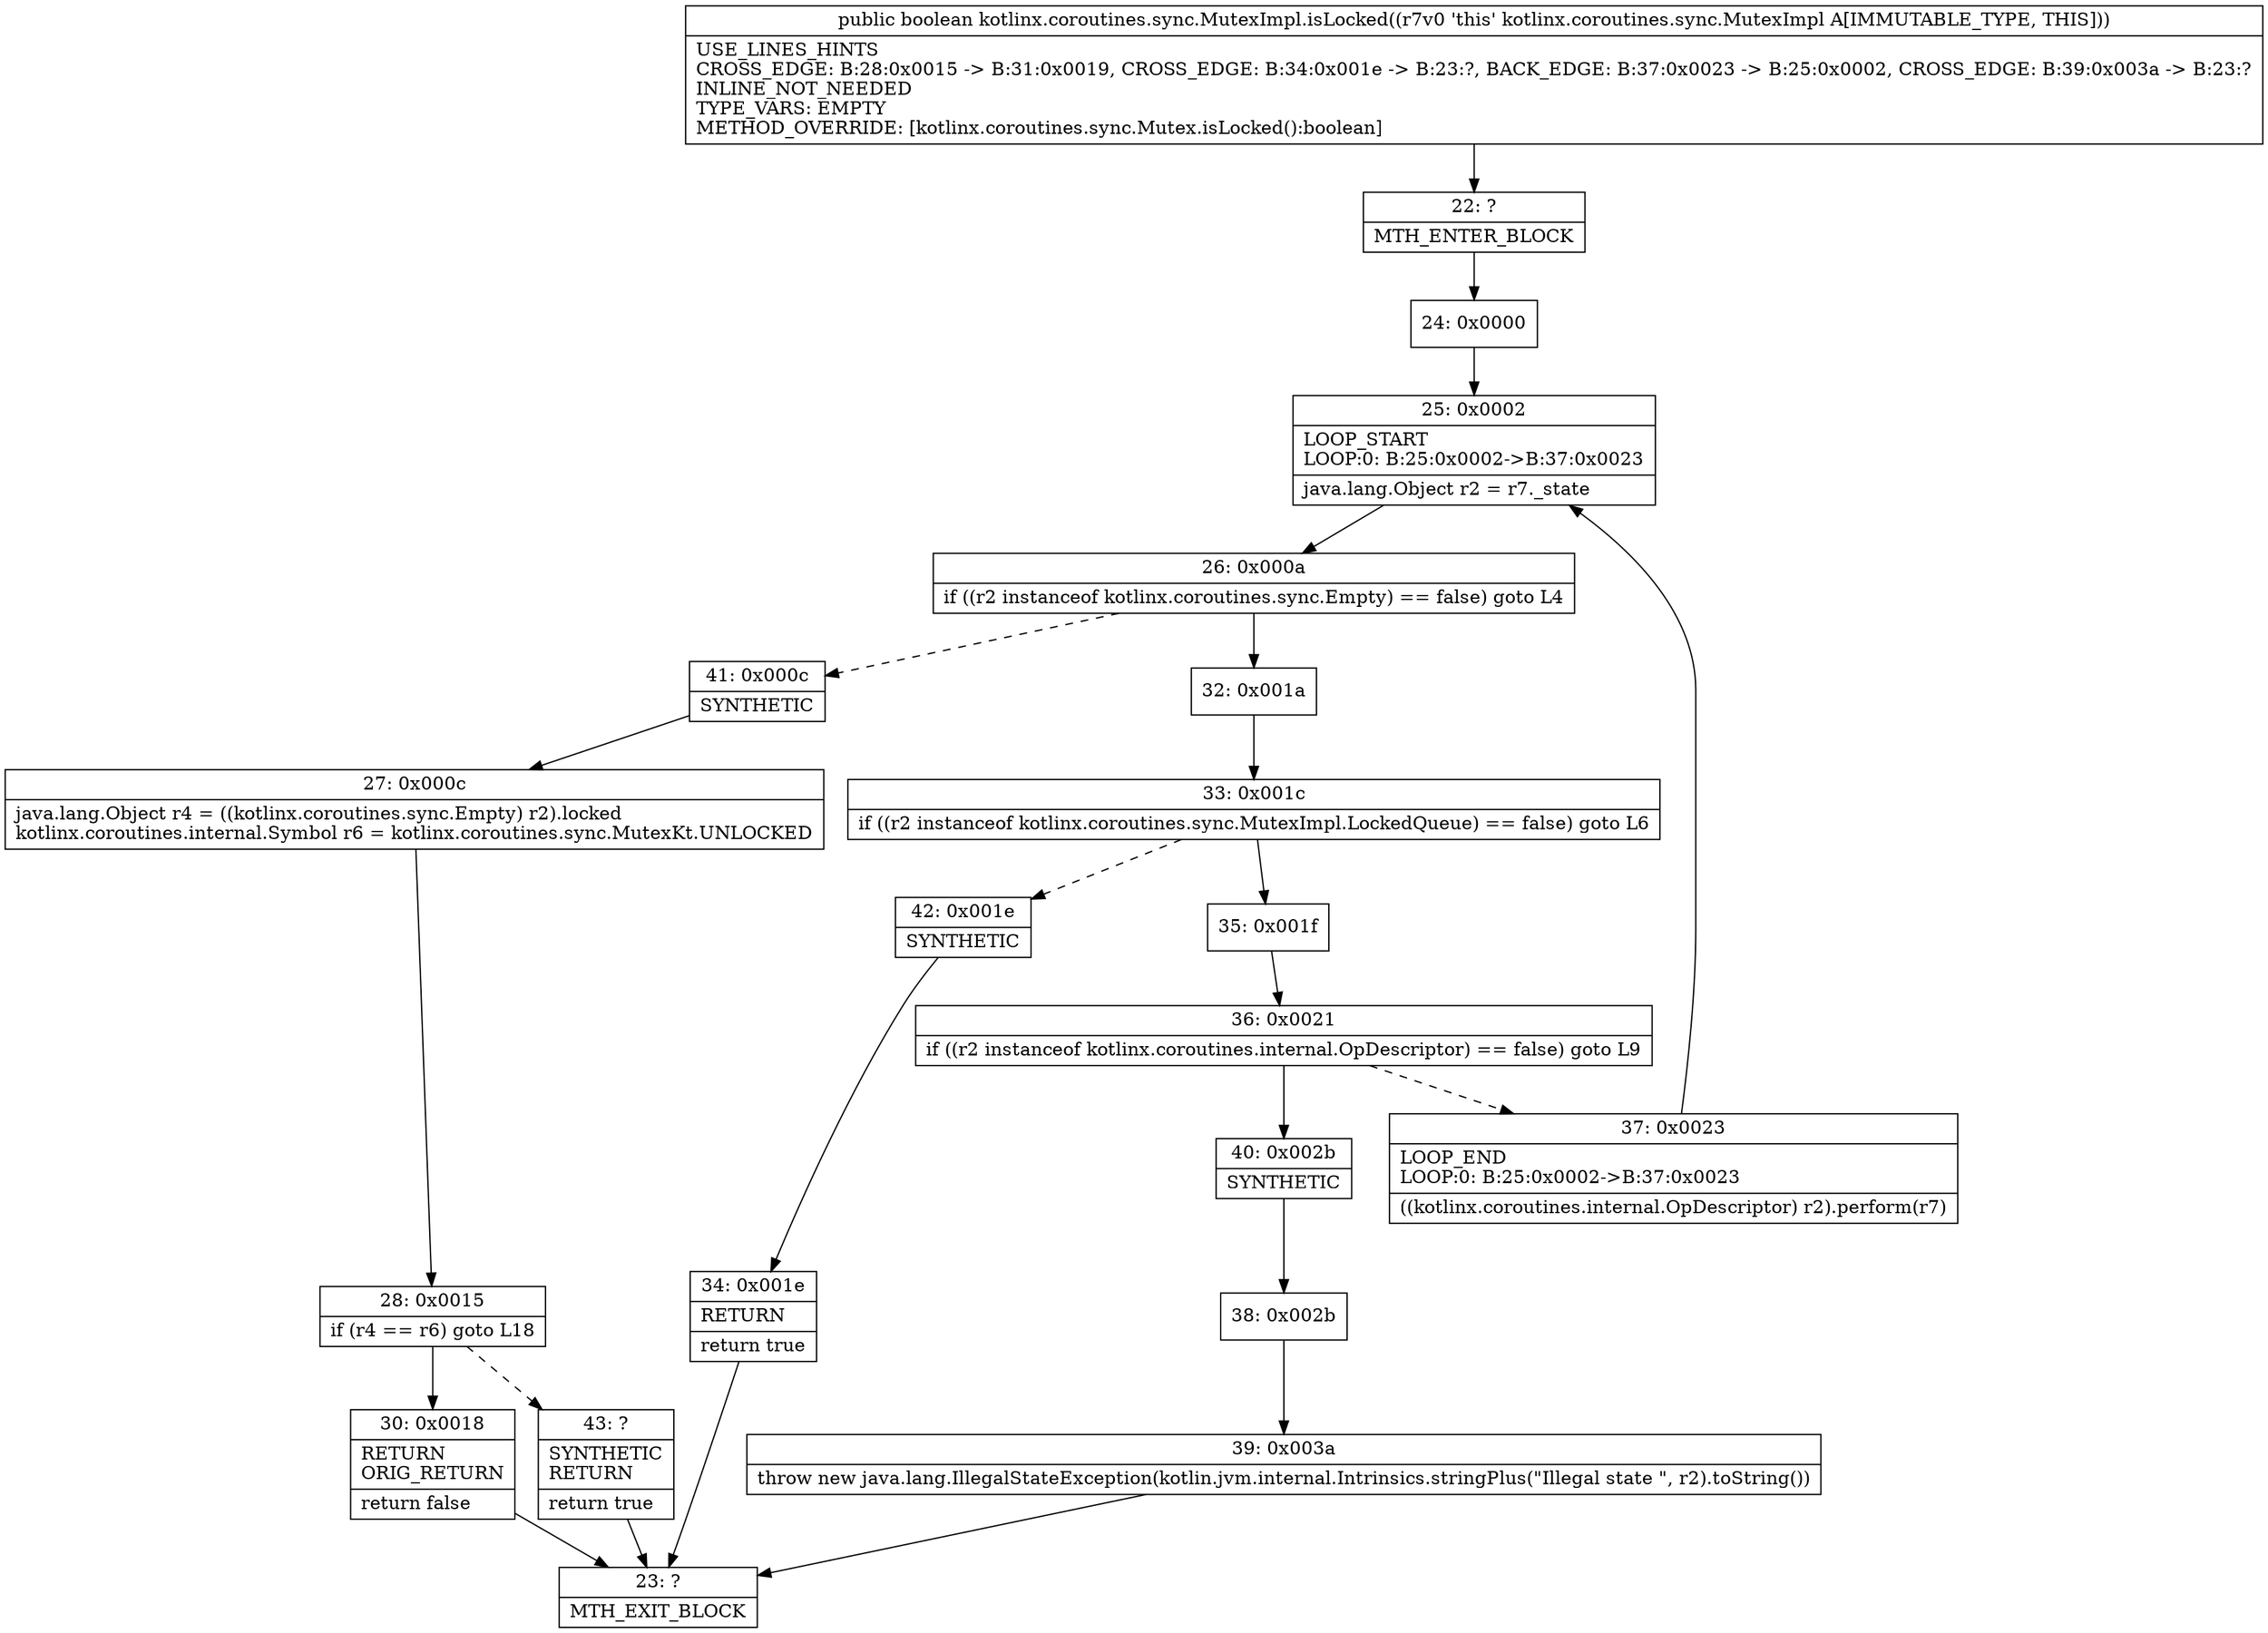digraph "CFG forkotlinx.coroutines.sync.MutexImpl.isLocked()Z" {
Node_22 [shape=record,label="{22\:\ ?|MTH_ENTER_BLOCK\l}"];
Node_24 [shape=record,label="{24\:\ 0x0000}"];
Node_25 [shape=record,label="{25\:\ 0x0002|LOOP_START\lLOOP:0: B:25:0x0002\-\>B:37:0x0023\l|java.lang.Object r2 = r7._state\l}"];
Node_26 [shape=record,label="{26\:\ 0x000a|if ((r2 instanceof kotlinx.coroutines.sync.Empty) == false) goto L4\l}"];
Node_32 [shape=record,label="{32\:\ 0x001a}"];
Node_33 [shape=record,label="{33\:\ 0x001c|if ((r2 instanceof kotlinx.coroutines.sync.MutexImpl.LockedQueue) == false) goto L6\l}"];
Node_35 [shape=record,label="{35\:\ 0x001f}"];
Node_36 [shape=record,label="{36\:\ 0x0021|if ((r2 instanceof kotlinx.coroutines.internal.OpDescriptor) == false) goto L9\l}"];
Node_37 [shape=record,label="{37\:\ 0x0023|LOOP_END\lLOOP:0: B:25:0x0002\-\>B:37:0x0023\l|((kotlinx.coroutines.internal.OpDescriptor) r2).perform(r7)\l}"];
Node_40 [shape=record,label="{40\:\ 0x002b|SYNTHETIC\l}"];
Node_38 [shape=record,label="{38\:\ 0x002b}"];
Node_39 [shape=record,label="{39\:\ 0x003a|throw new java.lang.IllegalStateException(kotlin.jvm.internal.Intrinsics.stringPlus(\"Illegal state \", r2).toString())\l}"];
Node_23 [shape=record,label="{23\:\ ?|MTH_EXIT_BLOCK\l}"];
Node_42 [shape=record,label="{42\:\ 0x001e|SYNTHETIC\l}"];
Node_34 [shape=record,label="{34\:\ 0x001e|RETURN\l|return true\l}"];
Node_41 [shape=record,label="{41\:\ 0x000c|SYNTHETIC\l}"];
Node_27 [shape=record,label="{27\:\ 0x000c|java.lang.Object r4 = ((kotlinx.coroutines.sync.Empty) r2).locked\lkotlinx.coroutines.internal.Symbol r6 = kotlinx.coroutines.sync.MutexKt.UNLOCKED\l}"];
Node_28 [shape=record,label="{28\:\ 0x0015|if (r4 == r6) goto L18\l}"];
Node_30 [shape=record,label="{30\:\ 0x0018|RETURN\lORIG_RETURN\l|return false\l}"];
Node_43 [shape=record,label="{43\:\ ?|SYNTHETIC\lRETURN\l|return true\l}"];
MethodNode[shape=record,label="{public boolean kotlinx.coroutines.sync.MutexImpl.isLocked((r7v0 'this' kotlinx.coroutines.sync.MutexImpl A[IMMUTABLE_TYPE, THIS]))  | USE_LINES_HINTS\lCROSS_EDGE: B:28:0x0015 \-\> B:31:0x0019, CROSS_EDGE: B:34:0x001e \-\> B:23:?, BACK_EDGE: B:37:0x0023 \-\> B:25:0x0002, CROSS_EDGE: B:39:0x003a \-\> B:23:?\lINLINE_NOT_NEEDED\lTYPE_VARS: EMPTY\lMETHOD_OVERRIDE: [kotlinx.coroutines.sync.Mutex.isLocked():boolean]\l}"];
MethodNode -> Node_22;Node_22 -> Node_24;
Node_24 -> Node_25;
Node_25 -> Node_26;
Node_26 -> Node_32;
Node_26 -> Node_41[style=dashed];
Node_32 -> Node_33;
Node_33 -> Node_35;
Node_33 -> Node_42[style=dashed];
Node_35 -> Node_36;
Node_36 -> Node_37[style=dashed];
Node_36 -> Node_40;
Node_37 -> Node_25;
Node_40 -> Node_38;
Node_38 -> Node_39;
Node_39 -> Node_23;
Node_42 -> Node_34;
Node_34 -> Node_23;
Node_41 -> Node_27;
Node_27 -> Node_28;
Node_28 -> Node_30;
Node_28 -> Node_43[style=dashed];
Node_30 -> Node_23;
Node_43 -> Node_23;
}

